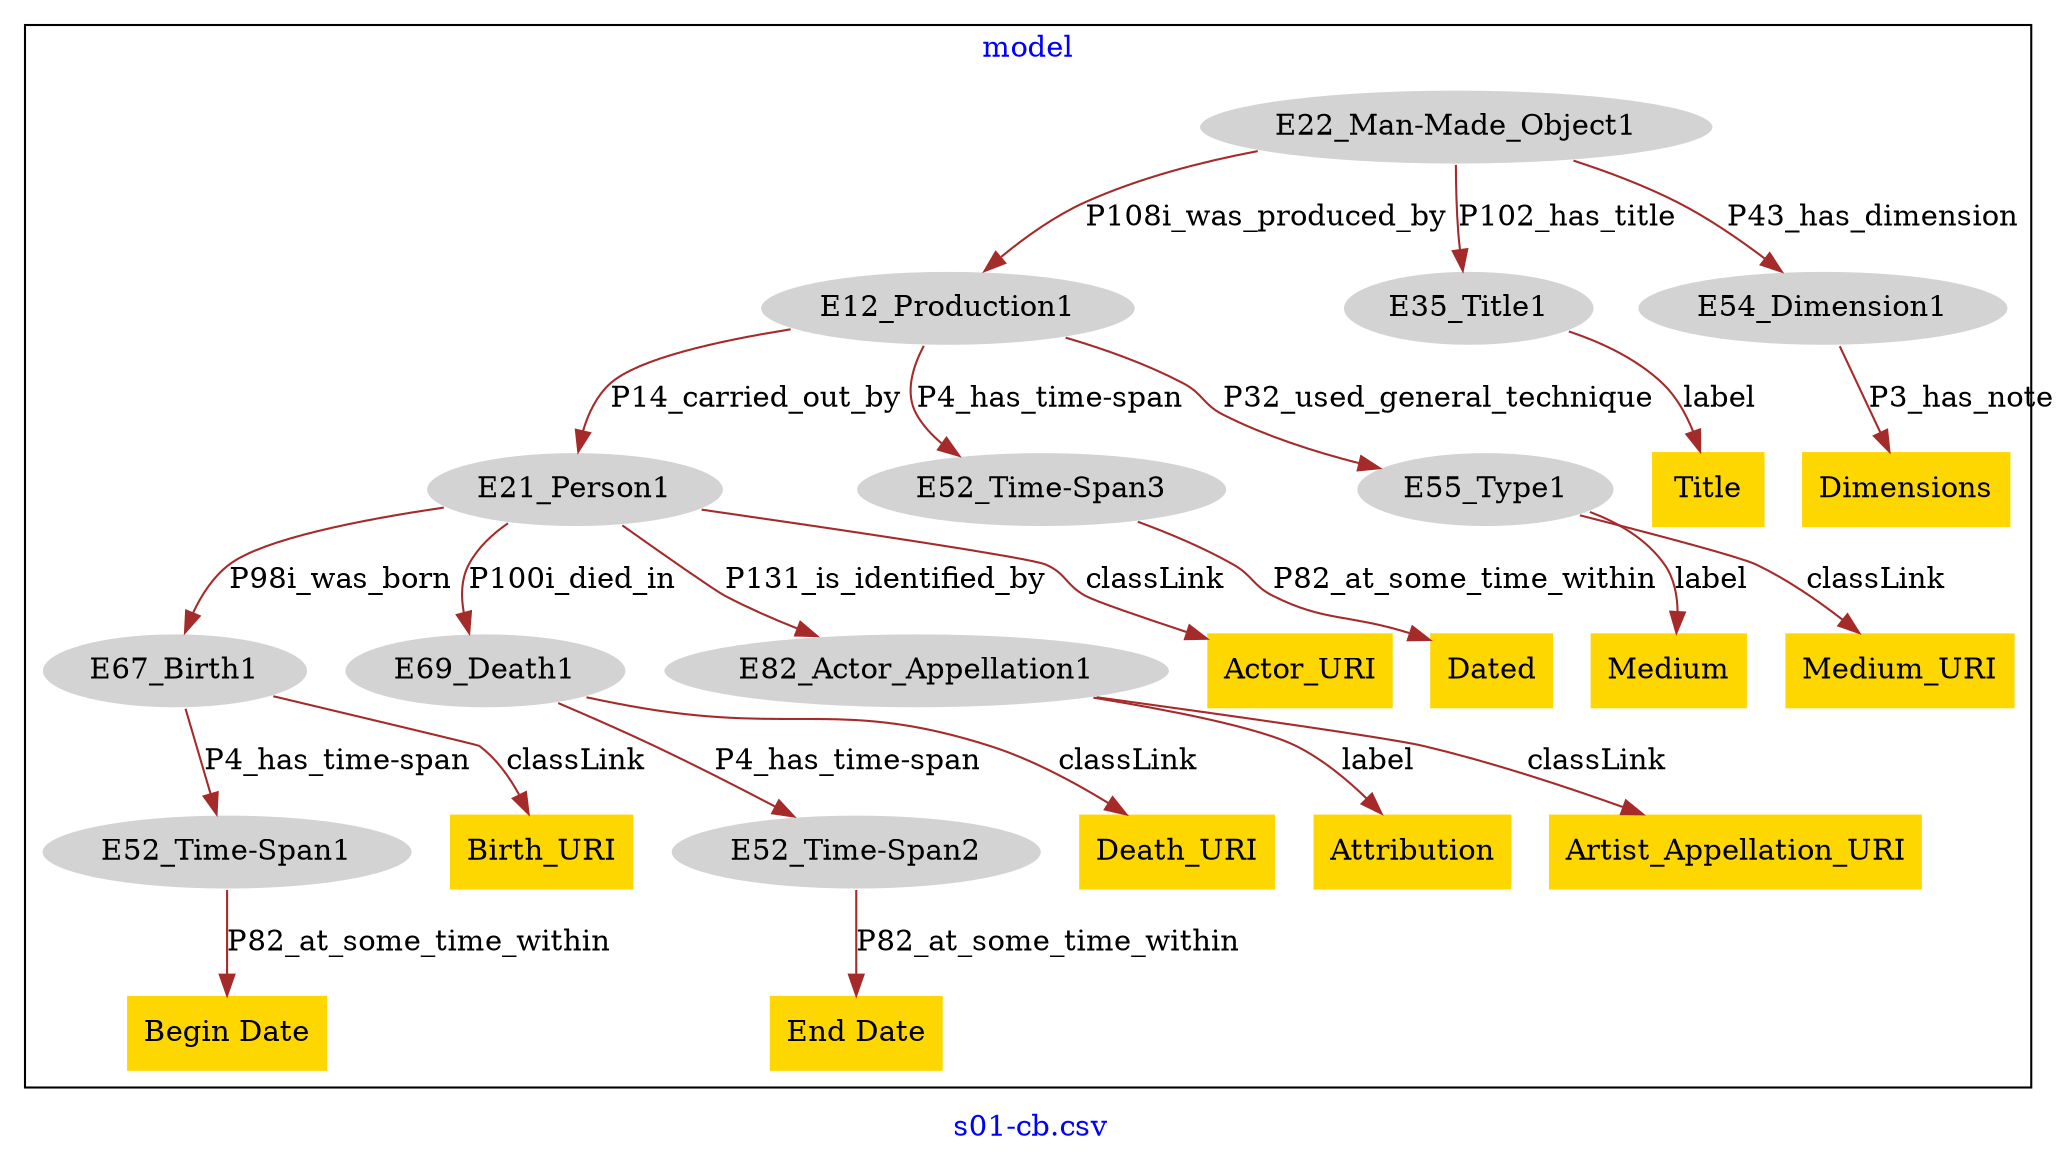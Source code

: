 digraph n0 {
fontcolor="blue"
remincross="true"
label="s01-cb.csv"
subgraph cluster {
label="model"
n2[style="filled",color="white",fillcolor="lightgray",label="E12_Production1"];
n3[style="filled",color="white",fillcolor="lightgray",label="E21_Person1"];
n4[style="filled",color="white",fillcolor="lightgray",label="E52_Time-Span3"];
n5[style="filled",color="white",fillcolor="lightgray",label="E55_Type1"];
n6[style="filled",color="white",fillcolor="lightgray",label="E67_Birth1"];
n7[style="filled",color="white",fillcolor="lightgray",label="E69_Death1"];
n8[style="filled",color="white",fillcolor="lightgray",label="E82_Actor_Appellation1"];
n9[style="filled",color="white",fillcolor="lightgray",label="E22_Man-Made_Object1"];
n10[style="filled",color="white",fillcolor="lightgray",label="E35_Title1"];
n11[style="filled",color="white",fillcolor="lightgray",label="E54_Dimension1"];
n12[style="filled",color="white",fillcolor="lightgray",label="E52_Time-Span1"];
n13[style="filled",color="white",fillcolor="lightgray",label="E52_Time-Span2"];
n14[shape="plaintext",style="filled",fillcolor="gold",label="Actor_URI"];
n15[shape="plaintext",style="filled",fillcolor="gold",label="Begin Date"];
n16[shape="plaintext",style="filled",fillcolor="gold",label="Title"];
n17[shape="plaintext",style="filled",fillcolor="gold",label="Attribution"];
n18[shape="plaintext",style="filled",fillcolor="gold",label="Dated"];
n19[shape="plaintext",style="filled",fillcolor="gold",label="Medium"];
n20[shape="plaintext",style="filled",fillcolor="gold",label="Death_URI"];
n21[shape="plaintext",style="filled",fillcolor="gold",label="Dimensions"];
n22[shape="plaintext",style="filled",fillcolor="gold",label="Birth_URI"];
n23[shape="plaintext",style="filled",fillcolor="gold",label="Medium_URI"];
n24[shape="plaintext",style="filled",fillcolor="gold",label="Artist_Appellation_URI"];
n25[shape="plaintext",style="filled",fillcolor="gold",label="End Date"];
}
n2 -> n3[color="brown",fontcolor="black",label="P14_carried_out_by"]
n2 -> n4[color="brown",fontcolor="black",label="P4_has_time-span"]
n2 -> n5[color="brown",fontcolor="black",label="P32_used_general_technique"]
n3 -> n6[color="brown",fontcolor="black",label="P98i_was_born"]
n3 -> n7[color="brown",fontcolor="black",label="P100i_died_in"]
n3 -> n8[color="brown",fontcolor="black",label="P131_is_identified_by"]
n9 -> n2[color="brown",fontcolor="black",label="P108i_was_produced_by"]
n9 -> n10[color="brown",fontcolor="black",label="P102_has_title"]
n9 -> n11[color="brown",fontcolor="black",label="P43_has_dimension"]
n6 -> n12[color="brown",fontcolor="black",label="P4_has_time-span"]
n7 -> n13[color="brown",fontcolor="black",label="P4_has_time-span"]
n3 -> n14[color="brown",fontcolor="black",label="classLink"]
n12 -> n15[color="brown",fontcolor="black",label="P82_at_some_time_within"]
n10 -> n16[color="brown",fontcolor="black",label="label"]
n8 -> n17[color="brown",fontcolor="black",label="label"]
n4 -> n18[color="brown",fontcolor="black",label="P82_at_some_time_within"]
n5 -> n19[color="brown",fontcolor="black",label="label"]
n7 -> n20[color="brown",fontcolor="black",label="classLink"]
n11 -> n21[color="brown",fontcolor="black",label="P3_has_note"]
n6 -> n22[color="brown",fontcolor="black",label="classLink"]
n5 -> n23[color="brown",fontcolor="black",label="classLink"]
n8 -> n24[color="brown",fontcolor="black",label="classLink"]
n13 -> n25[color="brown",fontcolor="black",label="P82_at_some_time_within"]
}
